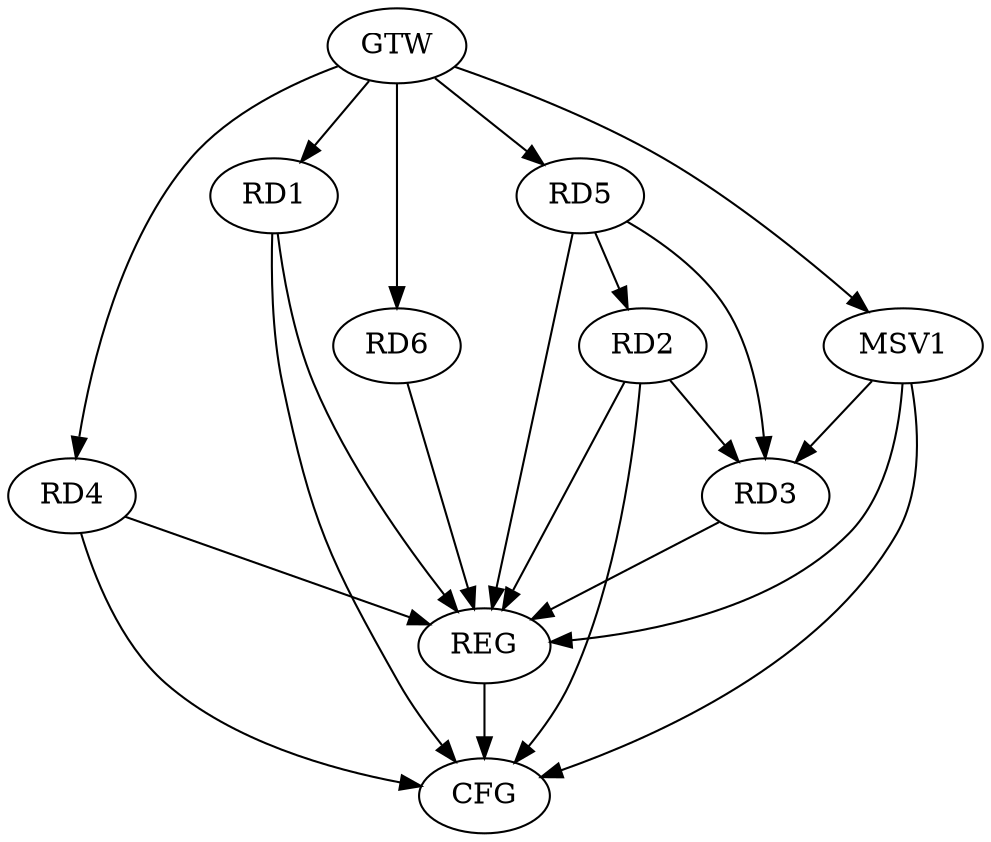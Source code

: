 strict digraph G {
  RD1 [ label="RD1" ];
  RD2 [ label="RD2" ];
  RD3 [ label="RD3" ];
  RD4 [ label="RD4" ];
  RD5 [ label="RD5" ];
  RD6 [ label="RD6" ];
  GTW [ label="GTW" ];
  REG [ label="REG" ];
  CFG [ label="CFG" ];
  MSV1 [ label="MSV1" ];
  RD2 -> RD3;
  RD5 -> RD2;
  RD5 -> RD3;
  GTW -> RD1;
  GTW -> RD4;
  GTW -> RD5;
  GTW -> RD6;
  RD1 -> REG;
  RD2 -> REG;
  RD3 -> REG;
  RD4 -> REG;
  RD5 -> REG;
  RD6 -> REG;
  RD1 -> CFG;
  RD4 -> CFG;
  RD2 -> CFG;
  REG -> CFG;
  MSV1 -> RD3;
  GTW -> MSV1;
  MSV1 -> REG;
  MSV1 -> CFG;
}
